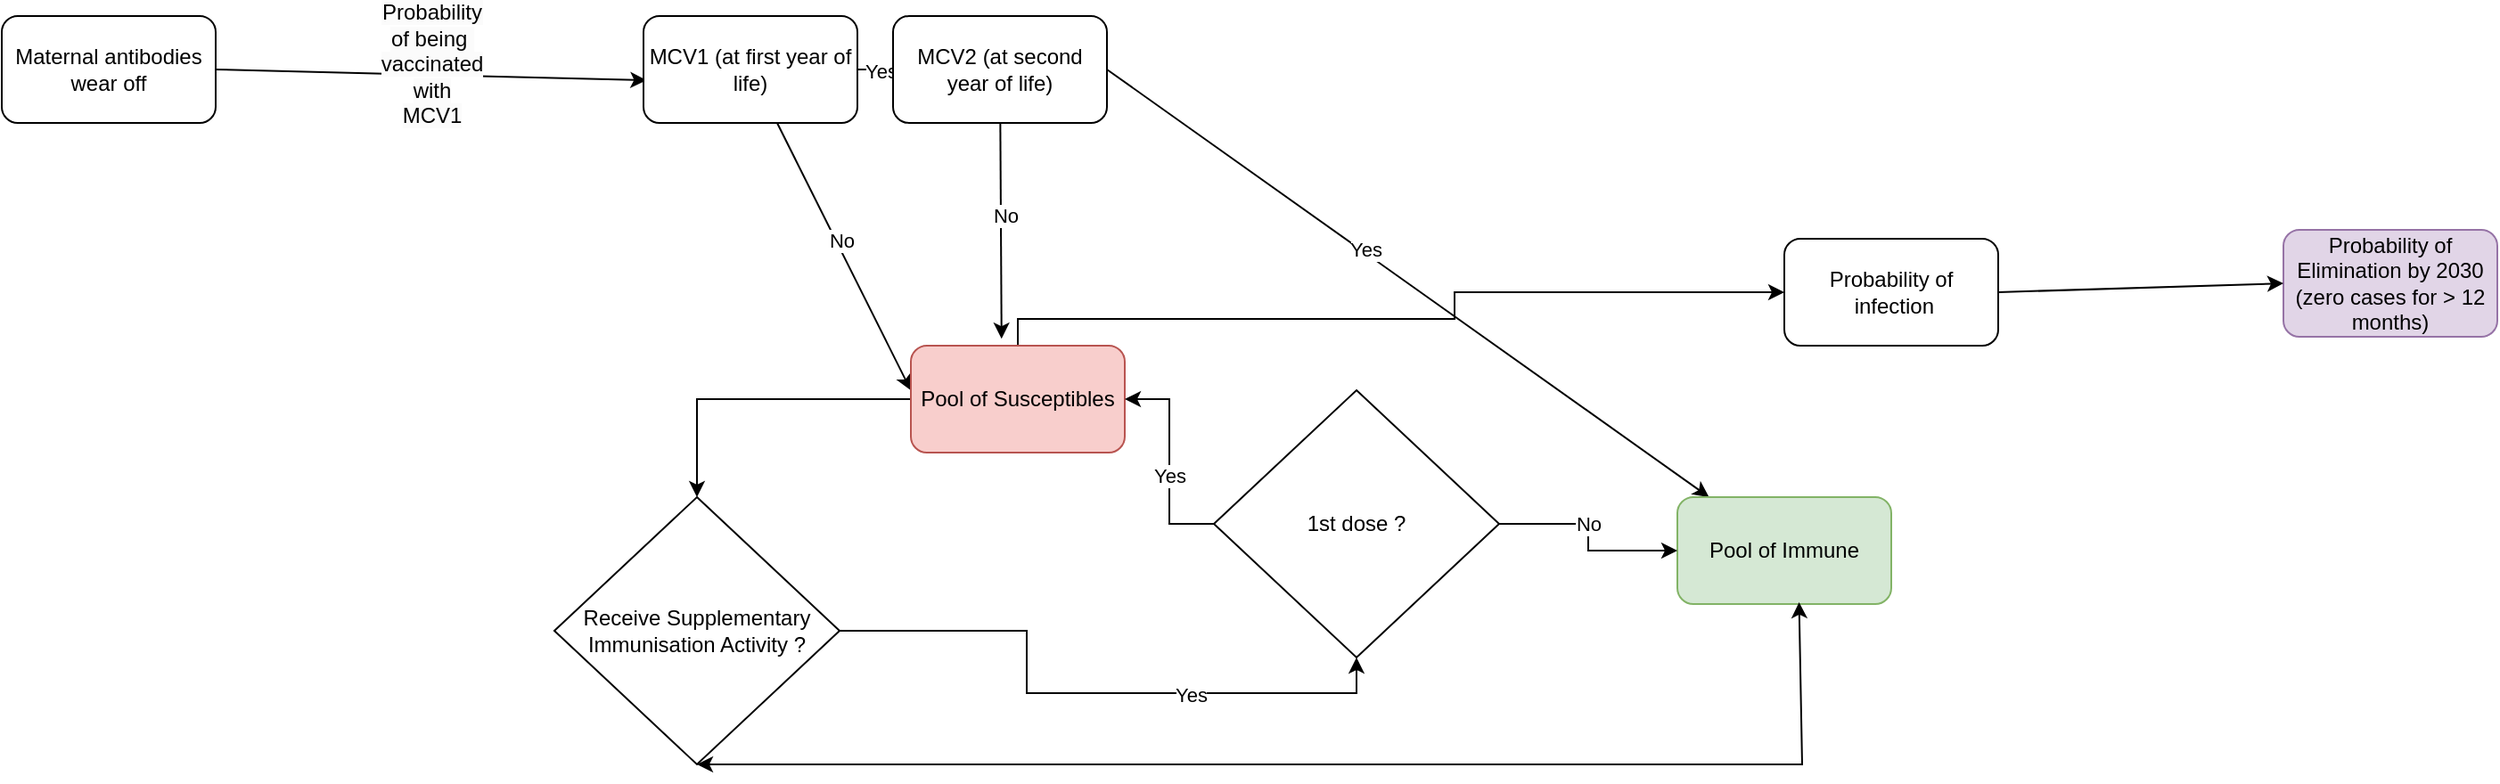 <mxfile version="24.1.0" type="device">
  <diagram name="Page-1" id="85OMxDJopeW91mOEoFNe">
    <mxGraphModel dx="2862" dy="1081" grid="1" gridSize="10" guides="1" tooltips="1" connect="1" arrows="1" fold="1" page="1" pageScale="1" pageWidth="1100" pageHeight="850" math="0" shadow="0">
      <root>
        <mxCell id="0" />
        <mxCell id="1" parent="0" />
        <mxCell id="ZM0LGvfCftjubrozXsJP-56" value="Maternal antibodies wear off" style="rounded=1;whiteSpace=wrap;html=1;" parent="1" vertex="1">
          <mxGeometry x="-170" y="220" width="120" height="60" as="geometry" />
        </mxCell>
        <mxCell id="ZM0LGvfCftjubrozXsJP-57" value="" style="endArrow=classic;html=1;rounded=0;exitX=1;exitY=0.5;exitDx=0;exitDy=0;entryX=0.014;entryY=0.601;entryDx=0;entryDy=0;entryPerimeter=0;" parent="1" source="ZM0LGvfCftjubrozXsJP-56" target="ZM0LGvfCftjubrozXsJP-48" edge="1">
          <mxGeometry width="50" height="50" relative="1" as="geometry">
            <mxPoint x="240" y="210" as="sourcePoint" />
            <mxPoint x="290" y="150" as="targetPoint" />
          </mxGeometry>
        </mxCell>
        <mxCell id="YKtBXv3u87D_1j6y_8tL-16" value="&lt;span style=&quot;font-size: 12px; text-wrap: wrap; background-color: rgb(251, 251, 251);&quot;&gt;Probability of being&amp;nbsp;&lt;/span&gt;&lt;div&gt;&lt;span style=&quot;font-size: 12px; text-wrap: wrap; background-color: rgb(251, 251, 251);&quot;&gt;vaccinated with MCV1&lt;/span&gt;&lt;div&gt;&lt;span style=&quot;font-size: 12px; text-wrap: wrap; background-color: rgb(251, 251, 251);&quot;&gt;&lt;br&gt;&lt;/span&gt;&lt;/div&gt;&lt;/div&gt;" style="edgeLabel;html=1;align=center;verticalAlign=middle;resizable=0;points=[];" vertex="1" connectable="0" parent="ZM0LGvfCftjubrozXsJP-57">
          <mxGeometry x="0.001" y="-1" relative="1" as="geometry">
            <mxPoint as="offset" />
          </mxGeometry>
        </mxCell>
        <mxCell id="ZM0LGvfCftjubrozXsJP-23" value="Probability of Elimination by 2030 (zero cases for &amp;gt; 12 months)" style="rounded=1;whiteSpace=wrap;html=1;container=0;fillColor=#e1d5e7;strokeColor=#9673a6;" parent="1" vertex="1">
          <mxGeometry x="1110" y="340" width="120" height="60" as="geometry" />
        </mxCell>
        <mxCell id="ZM0LGvfCftjubrozXsJP-24" value="Probability of&lt;div&gt;&amp;nbsp;infection&lt;/div&gt;" style="whiteSpace=wrap;html=1;rounded=1;container=0;" parent="1" vertex="1">
          <mxGeometry x="830" y="345" width="120" height="60" as="geometry" />
        </mxCell>
        <mxCell id="ZM0LGvfCftjubrozXsJP-31" value="" style="endArrow=classic;html=1;rounded=0;entryX=0;entryY=0.5;entryDx=0;entryDy=0;exitX=1;exitY=0.5;exitDx=0;exitDy=0;" parent="1" source="ZM0LGvfCftjubrozXsJP-24" target="ZM0LGvfCftjubrozXsJP-23" edge="1">
          <mxGeometry width="50" height="50" relative="1" as="geometry">
            <mxPoint x="970" y="380" as="sourcePoint" />
            <mxPoint x="1020" y="330" as="targetPoint" />
          </mxGeometry>
        </mxCell>
        <mxCell id="YKtBXv3u87D_1j6y_8tL-1" value="" style="edgeStyle=orthogonalEdgeStyle;rounded=0;orthogonalLoop=1;jettySize=auto;html=1;" edge="1" parent="1" source="ZM0LGvfCftjubrozXsJP-48" target="ZM0LGvfCftjubrozXsJP-44">
          <mxGeometry relative="1" as="geometry" />
        </mxCell>
        <mxCell id="YKtBXv3u87D_1j6y_8tL-12" value="Yes" style="edgeLabel;html=1;align=center;verticalAlign=middle;resizable=0;points=[];" vertex="1" connectable="0" parent="YKtBXv3u87D_1j6y_8tL-1">
          <mxGeometry x="-0.09" y="1" relative="1" as="geometry">
            <mxPoint as="offset" />
          </mxGeometry>
        </mxCell>
        <mxCell id="ZM0LGvfCftjubrozXsJP-48" value="MCV1 (at first year of life)" style="rounded=1;whiteSpace=wrap;html=1;" parent="1" vertex="1">
          <mxGeometry x="190" y="220" width="120" height="60" as="geometry" />
        </mxCell>
        <mxCell id="ZM0LGvfCftjubrozXsJP-44" value="MCV2 (at second year of life)" style="rounded=1;whiteSpace=wrap;html=1;" parent="1" vertex="1">
          <mxGeometry x="330" y="220" width="120" height="60" as="geometry" />
        </mxCell>
        <mxCell id="YKtBXv3u87D_1j6y_8tL-21" value="" style="endArrow=classic;html=1;rounded=0;entryX=0;entryY=0.419;entryDx=0;entryDy=0;entryPerimeter=0;" edge="1" parent="1" source="ZM0LGvfCftjubrozXsJP-48" target="YKtBXv3u87D_1j6y_8tL-20">
          <mxGeometry width="50" height="50" relative="1" as="geometry">
            <mxPoint x="410" y="443" as="sourcePoint" />
            <mxPoint x="520" y="430.28" as="targetPoint" />
          </mxGeometry>
        </mxCell>
        <mxCell id="YKtBXv3u87D_1j6y_8tL-22" value="No" style="edgeLabel;html=1;align=center;verticalAlign=middle;resizable=0;points=[];" vertex="1" connectable="0" parent="YKtBXv3u87D_1j6y_8tL-21">
          <mxGeometry x="-0.108" y="2" relative="1" as="geometry">
            <mxPoint as="offset" />
          </mxGeometry>
        </mxCell>
        <mxCell id="YKtBXv3u87D_1j6y_8tL-44" style="edgeStyle=orthogonalEdgeStyle;rounded=0;orthogonalLoop=1;jettySize=auto;html=1;entryX=0.5;entryY=0;entryDx=0;entryDy=0;" edge="1" parent="1" source="YKtBXv3u87D_1j6y_8tL-20" target="YKtBXv3u87D_1j6y_8tL-32">
          <mxGeometry relative="1" as="geometry" />
        </mxCell>
        <mxCell id="YKtBXv3u87D_1j6y_8tL-51" style="edgeStyle=orthogonalEdgeStyle;rounded=0;orthogonalLoop=1;jettySize=auto;html=1;entryX=0;entryY=0.5;entryDx=0;entryDy=0;" edge="1" parent="1" source="YKtBXv3u87D_1j6y_8tL-20" target="ZM0LGvfCftjubrozXsJP-24">
          <mxGeometry relative="1" as="geometry">
            <Array as="points">
              <mxPoint x="400" y="390" />
              <mxPoint x="645" y="390" />
              <mxPoint x="645" y="375" />
            </Array>
          </mxGeometry>
        </mxCell>
        <mxCell id="YKtBXv3u87D_1j6y_8tL-20" value="Pool of Susceptibles" style="rounded=1;whiteSpace=wrap;html=1;fillColor=#f8cecc;strokeColor=#b85450;" vertex="1" parent="1">
          <mxGeometry x="340" y="405" width="120" height="60" as="geometry" />
        </mxCell>
        <mxCell id="YKtBXv3u87D_1j6y_8tL-25" value="" style="endArrow=classic;html=1;rounded=0;entryX=0.424;entryY=-0.065;entryDx=0;entryDy=0;entryPerimeter=0;" edge="1" parent="1" source="ZM0LGvfCftjubrozXsJP-44" target="YKtBXv3u87D_1j6y_8tL-20">
          <mxGeometry width="50" height="50" relative="1" as="geometry">
            <mxPoint x="410" y="130" as="sourcePoint" />
            <mxPoint x="600" y="110" as="targetPoint" />
          </mxGeometry>
        </mxCell>
        <mxCell id="YKtBXv3u87D_1j6y_8tL-26" value="No" style="edgeLabel;html=1;align=center;verticalAlign=middle;resizable=0;points=[];" vertex="1" connectable="0" parent="YKtBXv3u87D_1j6y_8tL-25">
          <mxGeometry x="-0.151" y="2" relative="1" as="geometry">
            <mxPoint as="offset" />
          </mxGeometry>
        </mxCell>
        <mxCell id="YKtBXv3u87D_1j6y_8tL-28" value="" style="endArrow=classic;html=1;rounded=0;exitX=1;exitY=0.5;exitDx=0;exitDy=0;" edge="1" parent="1" source="ZM0LGvfCftjubrozXsJP-44" target="YKtBXv3u87D_1j6y_8tL-27">
          <mxGeometry width="50" height="50" relative="1" as="geometry">
            <mxPoint x="410" y="120" as="sourcePoint" />
            <mxPoint x="560" y="170" as="targetPoint" />
          </mxGeometry>
        </mxCell>
        <mxCell id="YKtBXv3u87D_1j6y_8tL-29" value="Yes" style="edgeLabel;html=1;align=center;verticalAlign=middle;resizable=0;points=[];" vertex="1" connectable="0" parent="YKtBXv3u87D_1j6y_8tL-28">
          <mxGeometry x="-0.151" y="2" relative="1" as="geometry">
            <mxPoint as="offset" />
          </mxGeometry>
        </mxCell>
        <mxCell id="YKtBXv3u87D_1j6y_8tL-27" value="Pool of Immune" style="rounded=1;whiteSpace=wrap;html=1;fillColor=#d5e8d4;strokeColor=#82b366;" vertex="1" parent="1">
          <mxGeometry x="770" y="490" width="120" height="60" as="geometry" />
        </mxCell>
        <mxCell id="YKtBXv3u87D_1j6y_8tL-46" style="edgeStyle=orthogonalEdgeStyle;rounded=0;orthogonalLoop=1;jettySize=auto;html=1;entryX=0.5;entryY=1;entryDx=0;entryDy=0;" edge="1" parent="1" source="YKtBXv3u87D_1j6y_8tL-32" target="YKtBXv3u87D_1j6y_8tL-38">
          <mxGeometry relative="1" as="geometry" />
        </mxCell>
        <mxCell id="YKtBXv3u87D_1j6y_8tL-47" value="Yes" style="edgeLabel;html=1;align=center;verticalAlign=middle;resizable=0;points=[];" vertex="1" connectable="0" parent="YKtBXv3u87D_1j6y_8tL-46">
          <mxGeometry x="0.343" y="-1" relative="1" as="geometry">
            <mxPoint as="offset" />
          </mxGeometry>
        </mxCell>
        <mxCell id="YKtBXv3u87D_1j6y_8tL-32" value="Receive Supplementary Immunisation Activity ?" style="rhombus;whiteSpace=wrap;html=1;" vertex="1" parent="1">
          <mxGeometry x="140" y="490" width="160" height="150" as="geometry" />
        </mxCell>
        <mxCell id="YKtBXv3u87D_1j6y_8tL-40" value="" style="edgeStyle=orthogonalEdgeStyle;rounded=0;orthogonalLoop=1;jettySize=auto;html=1;" edge="1" parent="1" source="YKtBXv3u87D_1j6y_8tL-38" target="YKtBXv3u87D_1j6y_8tL-20">
          <mxGeometry relative="1" as="geometry" />
        </mxCell>
        <mxCell id="YKtBXv3u87D_1j6y_8tL-41" value="Yes" style="edgeLabel;html=1;align=center;verticalAlign=middle;resizable=0;points=[];" vertex="1" connectable="0" parent="YKtBXv3u87D_1j6y_8tL-40">
          <mxGeometry x="-0.121" relative="1" as="geometry">
            <mxPoint as="offset" />
          </mxGeometry>
        </mxCell>
        <mxCell id="YKtBXv3u87D_1j6y_8tL-42" value="" style="edgeStyle=orthogonalEdgeStyle;rounded=0;orthogonalLoop=1;jettySize=auto;html=1;" edge="1" parent="1" source="YKtBXv3u87D_1j6y_8tL-38" target="YKtBXv3u87D_1j6y_8tL-27">
          <mxGeometry relative="1" as="geometry" />
        </mxCell>
        <mxCell id="YKtBXv3u87D_1j6y_8tL-43" value="No" style="edgeLabel;html=1;align=center;verticalAlign=middle;resizable=0;points=[];" vertex="1" connectable="0" parent="YKtBXv3u87D_1j6y_8tL-42">
          <mxGeometry x="-0.137" relative="1" as="geometry">
            <mxPoint as="offset" />
          </mxGeometry>
        </mxCell>
        <mxCell id="YKtBXv3u87D_1j6y_8tL-38" value="1st dose ?" style="rhombus;whiteSpace=wrap;html=1;" vertex="1" parent="1">
          <mxGeometry x="510" y="430" width="160" height="150" as="geometry" />
        </mxCell>
        <mxCell id="YKtBXv3u87D_1j6y_8tL-50" value="" style="endArrow=classic;startArrow=classic;html=1;rounded=0;exitX=0.5;exitY=1;exitDx=0;exitDy=0;entryX=0.569;entryY=0.983;entryDx=0;entryDy=0;entryPerimeter=0;" edge="1" parent="1" source="YKtBXv3u87D_1j6y_8tL-32" target="YKtBXv3u87D_1j6y_8tL-27">
          <mxGeometry width="50" height="50" relative="1" as="geometry">
            <mxPoint x="380" y="650" as="sourcePoint" />
            <mxPoint x="430" y="600" as="targetPoint" />
            <Array as="points">
              <mxPoint x="840" y="640" />
            </Array>
          </mxGeometry>
        </mxCell>
      </root>
    </mxGraphModel>
  </diagram>
</mxfile>
